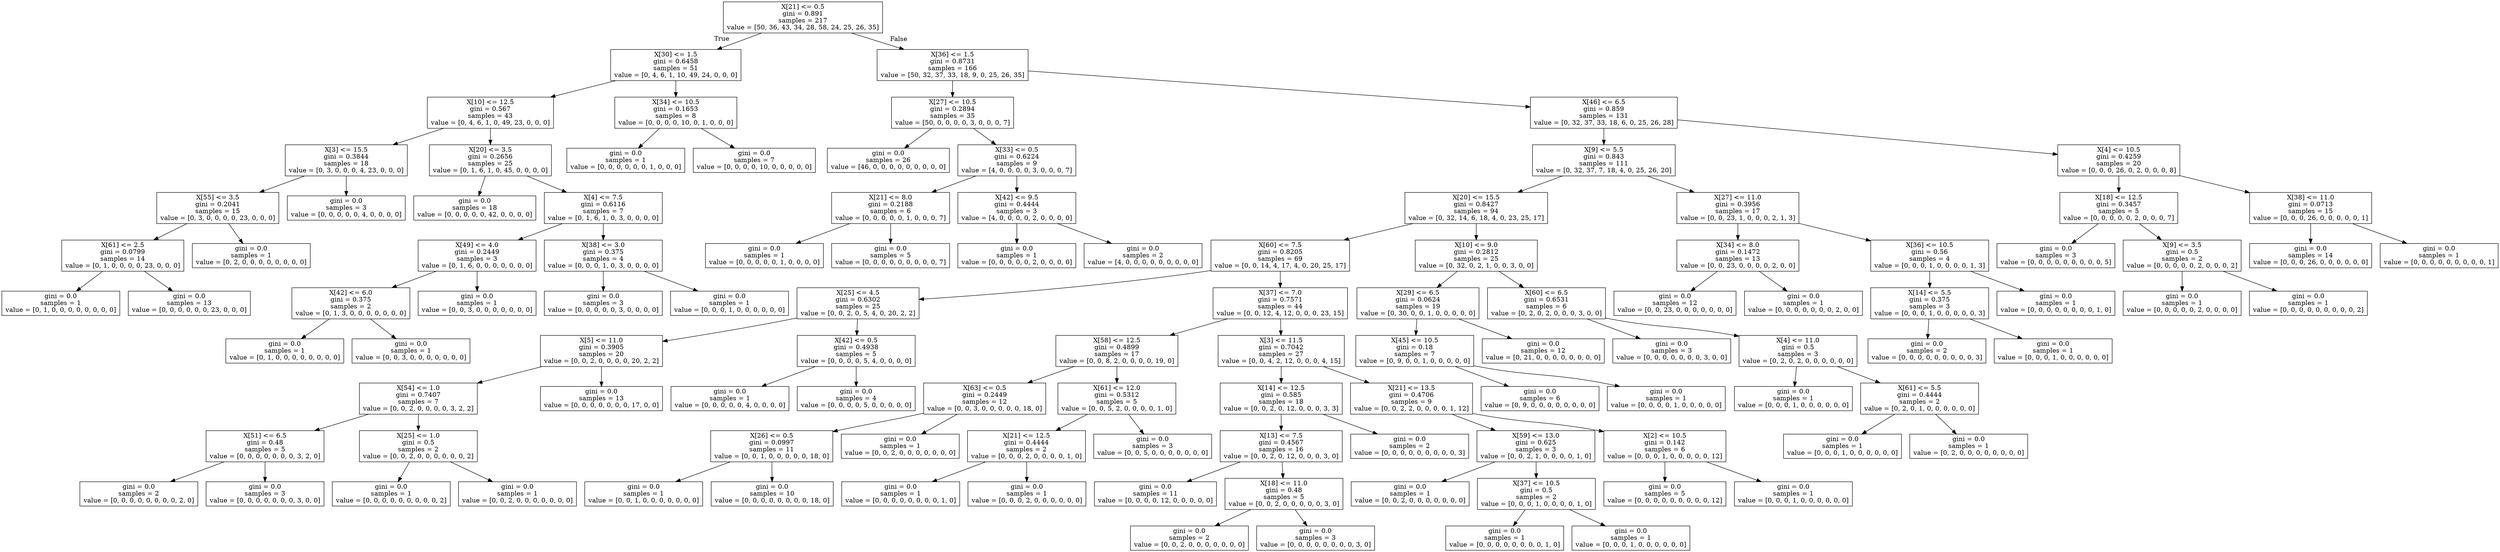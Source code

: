 digraph Tree {
node [shape=box] ;
0 [label="X[21] <= 0.5\ngini = 0.891\nsamples = 217\nvalue = [50, 36, 43, 34, 28, 58, 24, 25, 26, 35]"] ;
1 [label="X[30] <= 1.5\ngini = 0.6458\nsamples = 51\nvalue = [0, 4, 6, 1, 10, 49, 24, 0, 0, 0]"] ;
0 -> 1 [labeldistance=2.5, labelangle=45, headlabel="True"] ;
2 [label="X[10] <= 12.5\ngini = 0.567\nsamples = 43\nvalue = [0, 4, 6, 1, 0, 49, 23, 0, 0, 0]"] ;
1 -> 2 ;
3 [label="X[3] <= 15.5\ngini = 0.3844\nsamples = 18\nvalue = [0, 3, 0, 0, 0, 4, 23, 0, 0, 0]"] ;
2 -> 3 ;
4 [label="X[55] <= 3.5\ngini = 0.2041\nsamples = 15\nvalue = [0, 3, 0, 0, 0, 0, 23, 0, 0, 0]"] ;
3 -> 4 ;
5 [label="X[61] <= 2.5\ngini = 0.0799\nsamples = 14\nvalue = [0, 1, 0, 0, 0, 0, 23, 0, 0, 0]"] ;
4 -> 5 ;
6 [label="gini = 0.0\nsamples = 1\nvalue = [0, 1, 0, 0, 0, 0, 0, 0, 0, 0]"] ;
5 -> 6 ;
7 [label="gini = 0.0\nsamples = 13\nvalue = [0, 0, 0, 0, 0, 0, 23, 0, 0, 0]"] ;
5 -> 7 ;
8 [label="gini = 0.0\nsamples = 1\nvalue = [0, 2, 0, 0, 0, 0, 0, 0, 0, 0]"] ;
4 -> 8 ;
9 [label="gini = 0.0\nsamples = 3\nvalue = [0, 0, 0, 0, 0, 4, 0, 0, 0, 0]"] ;
3 -> 9 ;
10 [label="X[20] <= 3.5\ngini = 0.2656\nsamples = 25\nvalue = [0, 1, 6, 1, 0, 45, 0, 0, 0, 0]"] ;
2 -> 10 ;
11 [label="gini = 0.0\nsamples = 18\nvalue = [0, 0, 0, 0, 0, 42, 0, 0, 0, 0]"] ;
10 -> 11 ;
12 [label="X[4] <= 7.5\ngini = 0.6116\nsamples = 7\nvalue = [0, 1, 6, 1, 0, 3, 0, 0, 0, 0]"] ;
10 -> 12 ;
13 [label="X[49] <= 4.0\ngini = 0.2449\nsamples = 3\nvalue = [0, 1, 6, 0, 0, 0, 0, 0, 0, 0]"] ;
12 -> 13 ;
14 [label="X[42] <= 6.0\ngini = 0.375\nsamples = 2\nvalue = [0, 1, 3, 0, 0, 0, 0, 0, 0, 0]"] ;
13 -> 14 ;
15 [label="gini = 0.0\nsamples = 1\nvalue = [0, 1, 0, 0, 0, 0, 0, 0, 0, 0]"] ;
14 -> 15 ;
16 [label="gini = 0.0\nsamples = 1\nvalue = [0, 0, 3, 0, 0, 0, 0, 0, 0, 0]"] ;
14 -> 16 ;
17 [label="gini = 0.0\nsamples = 1\nvalue = [0, 0, 3, 0, 0, 0, 0, 0, 0, 0]"] ;
13 -> 17 ;
18 [label="X[38] <= 3.0\ngini = 0.375\nsamples = 4\nvalue = [0, 0, 0, 1, 0, 3, 0, 0, 0, 0]"] ;
12 -> 18 ;
19 [label="gini = 0.0\nsamples = 3\nvalue = [0, 0, 0, 0, 0, 3, 0, 0, 0, 0]"] ;
18 -> 19 ;
20 [label="gini = 0.0\nsamples = 1\nvalue = [0, 0, 0, 1, 0, 0, 0, 0, 0, 0]"] ;
18 -> 20 ;
21 [label="X[34] <= 10.5\ngini = 0.1653\nsamples = 8\nvalue = [0, 0, 0, 0, 10, 0, 1, 0, 0, 0]"] ;
1 -> 21 ;
22 [label="gini = 0.0\nsamples = 1\nvalue = [0, 0, 0, 0, 0, 0, 1, 0, 0, 0]"] ;
21 -> 22 ;
23 [label="gini = 0.0\nsamples = 7\nvalue = [0, 0, 0, 0, 10, 0, 0, 0, 0, 0]"] ;
21 -> 23 ;
24 [label="X[36] <= 1.5\ngini = 0.8731\nsamples = 166\nvalue = [50, 32, 37, 33, 18, 9, 0, 25, 26, 35]"] ;
0 -> 24 [labeldistance=2.5, labelangle=-45, headlabel="False"] ;
25 [label="X[27] <= 10.5\ngini = 0.2894\nsamples = 35\nvalue = [50, 0, 0, 0, 0, 3, 0, 0, 0, 7]"] ;
24 -> 25 ;
26 [label="gini = 0.0\nsamples = 26\nvalue = [46, 0, 0, 0, 0, 0, 0, 0, 0, 0]"] ;
25 -> 26 ;
27 [label="X[33] <= 0.5\ngini = 0.6224\nsamples = 9\nvalue = [4, 0, 0, 0, 0, 3, 0, 0, 0, 7]"] ;
25 -> 27 ;
28 [label="X[21] <= 8.0\ngini = 0.2188\nsamples = 6\nvalue = [0, 0, 0, 0, 0, 1, 0, 0, 0, 7]"] ;
27 -> 28 ;
29 [label="gini = 0.0\nsamples = 1\nvalue = [0, 0, 0, 0, 0, 1, 0, 0, 0, 0]"] ;
28 -> 29 ;
30 [label="gini = 0.0\nsamples = 5\nvalue = [0, 0, 0, 0, 0, 0, 0, 0, 0, 7]"] ;
28 -> 30 ;
31 [label="X[42] <= 9.5\ngini = 0.4444\nsamples = 3\nvalue = [4, 0, 0, 0, 0, 2, 0, 0, 0, 0]"] ;
27 -> 31 ;
32 [label="gini = 0.0\nsamples = 1\nvalue = [0, 0, 0, 0, 0, 2, 0, 0, 0, 0]"] ;
31 -> 32 ;
33 [label="gini = 0.0\nsamples = 2\nvalue = [4, 0, 0, 0, 0, 0, 0, 0, 0, 0]"] ;
31 -> 33 ;
34 [label="X[46] <= 6.5\ngini = 0.859\nsamples = 131\nvalue = [0, 32, 37, 33, 18, 6, 0, 25, 26, 28]"] ;
24 -> 34 ;
35 [label="X[9] <= 5.5\ngini = 0.843\nsamples = 111\nvalue = [0, 32, 37, 7, 18, 4, 0, 25, 26, 20]"] ;
34 -> 35 ;
36 [label="X[20] <= 15.5\ngini = 0.8427\nsamples = 94\nvalue = [0, 32, 14, 6, 18, 4, 0, 23, 25, 17]"] ;
35 -> 36 ;
37 [label="X[60] <= 7.5\ngini = 0.8205\nsamples = 69\nvalue = [0, 0, 14, 4, 17, 4, 0, 20, 25, 17]"] ;
36 -> 37 ;
38 [label="X[25] <= 4.5\ngini = 0.6302\nsamples = 25\nvalue = [0, 0, 2, 0, 5, 4, 0, 20, 2, 2]"] ;
37 -> 38 ;
39 [label="X[5] <= 11.0\ngini = 0.3905\nsamples = 20\nvalue = [0, 0, 2, 0, 0, 0, 0, 20, 2, 2]"] ;
38 -> 39 ;
40 [label="X[54] <= 1.0\ngini = 0.7407\nsamples = 7\nvalue = [0, 0, 2, 0, 0, 0, 0, 3, 2, 2]"] ;
39 -> 40 ;
41 [label="X[51] <= 6.5\ngini = 0.48\nsamples = 5\nvalue = [0, 0, 0, 0, 0, 0, 0, 3, 2, 0]"] ;
40 -> 41 ;
42 [label="gini = 0.0\nsamples = 2\nvalue = [0, 0, 0, 0, 0, 0, 0, 0, 2, 0]"] ;
41 -> 42 ;
43 [label="gini = 0.0\nsamples = 3\nvalue = [0, 0, 0, 0, 0, 0, 0, 3, 0, 0]"] ;
41 -> 43 ;
44 [label="X[25] <= 1.0\ngini = 0.5\nsamples = 2\nvalue = [0, 0, 2, 0, 0, 0, 0, 0, 0, 2]"] ;
40 -> 44 ;
45 [label="gini = 0.0\nsamples = 1\nvalue = [0, 0, 0, 0, 0, 0, 0, 0, 0, 2]"] ;
44 -> 45 ;
46 [label="gini = 0.0\nsamples = 1\nvalue = [0, 0, 2, 0, 0, 0, 0, 0, 0, 0]"] ;
44 -> 46 ;
47 [label="gini = 0.0\nsamples = 13\nvalue = [0, 0, 0, 0, 0, 0, 0, 17, 0, 0]"] ;
39 -> 47 ;
48 [label="X[42] <= 0.5\ngini = 0.4938\nsamples = 5\nvalue = [0, 0, 0, 0, 5, 4, 0, 0, 0, 0]"] ;
38 -> 48 ;
49 [label="gini = 0.0\nsamples = 1\nvalue = [0, 0, 0, 0, 0, 4, 0, 0, 0, 0]"] ;
48 -> 49 ;
50 [label="gini = 0.0\nsamples = 4\nvalue = [0, 0, 0, 0, 5, 0, 0, 0, 0, 0]"] ;
48 -> 50 ;
51 [label="X[37] <= 7.0\ngini = 0.7571\nsamples = 44\nvalue = [0, 0, 12, 4, 12, 0, 0, 0, 23, 15]"] ;
37 -> 51 ;
52 [label="X[58] <= 12.5\ngini = 0.4899\nsamples = 17\nvalue = [0, 0, 8, 2, 0, 0, 0, 0, 19, 0]"] ;
51 -> 52 ;
53 [label="X[63] <= 0.5\ngini = 0.2449\nsamples = 12\nvalue = [0, 0, 3, 0, 0, 0, 0, 0, 18, 0]"] ;
52 -> 53 ;
54 [label="X[26] <= 0.5\ngini = 0.0997\nsamples = 11\nvalue = [0, 0, 1, 0, 0, 0, 0, 0, 18, 0]"] ;
53 -> 54 ;
55 [label="gini = 0.0\nsamples = 1\nvalue = [0, 0, 1, 0, 0, 0, 0, 0, 0, 0]"] ;
54 -> 55 ;
56 [label="gini = 0.0\nsamples = 10\nvalue = [0, 0, 0, 0, 0, 0, 0, 0, 18, 0]"] ;
54 -> 56 ;
57 [label="gini = 0.0\nsamples = 1\nvalue = [0, 0, 2, 0, 0, 0, 0, 0, 0, 0]"] ;
53 -> 57 ;
58 [label="X[61] <= 12.0\ngini = 0.5312\nsamples = 5\nvalue = [0, 0, 5, 2, 0, 0, 0, 0, 1, 0]"] ;
52 -> 58 ;
59 [label="X[21] <= 12.5\ngini = 0.4444\nsamples = 2\nvalue = [0, 0, 0, 2, 0, 0, 0, 0, 1, 0]"] ;
58 -> 59 ;
60 [label="gini = 0.0\nsamples = 1\nvalue = [0, 0, 0, 0, 0, 0, 0, 0, 1, 0]"] ;
59 -> 60 ;
61 [label="gini = 0.0\nsamples = 1\nvalue = [0, 0, 0, 2, 0, 0, 0, 0, 0, 0]"] ;
59 -> 61 ;
62 [label="gini = 0.0\nsamples = 3\nvalue = [0, 0, 5, 0, 0, 0, 0, 0, 0, 0]"] ;
58 -> 62 ;
63 [label="X[3] <= 11.5\ngini = 0.7042\nsamples = 27\nvalue = [0, 0, 4, 2, 12, 0, 0, 0, 4, 15]"] ;
51 -> 63 ;
64 [label="X[14] <= 12.5\ngini = 0.585\nsamples = 18\nvalue = [0, 0, 2, 0, 12, 0, 0, 0, 3, 3]"] ;
63 -> 64 ;
65 [label="X[13] <= 7.5\ngini = 0.4567\nsamples = 16\nvalue = [0, 0, 2, 0, 12, 0, 0, 0, 3, 0]"] ;
64 -> 65 ;
66 [label="gini = 0.0\nsamples = 11\nvalue = [0, 0, 0, 0, 12, 0, 0, 0, 0, 0]"] ;
65 -> 66 ;
67 [label="X[18] <= 11.0\ngini = 0.48\nsamples = 5\nvalue = [0, 0, 2, 0, 0, 0, 0, 0, 3, 0]"] ;
65 -> 67 ;
68 [label="gini = 0.0\nsamples = 2\nvalue = [0, 0, 2, 0, 0, 0, 0, 0, 0, 0]"] ;
67 -> 68 ;
69 [label="gini = 0.0\nsamples = 3\nvalue = [0, 0, 0, 0, 0, 0, 0, 0, 3, 0]"] ;
67 -> 69 ;
70 [label="gini = 0.0\nsamples = 2\nvalue = [0, 0, 0, 0, 0, 0, 0, 0, 0, 3]"] ;
64 -> 70 ;
71 [label="X[21] <= 13.5\ngini = 0.4706\nsamples = 9\nvalue = [0, 0, 2, 2, 0, 0, 0, 0, 1, 12]"] ;
63 -> 71 ;
72 [label="X[59] <= 13.0\ngini = 0.625\nsamples = 3\nvalue = [0, 0, 2, 1, 0, 0, 0, 0, 1, 0]"] ;
71 -> 72 ;
73 [label="gini = 0.0\nsamples = 1\nvalue = [0, 0, 2, 0, 0, 0, 0, 0, 0, 0]"] ;
72 -> 73 ;
74 [label="X[37] <= 10.5\ngini = 0.5\nsamples = 2\nvalue = [0, 0, 0, 1, 0, 0, 0, 0, 1, 0]"] ;
72 -> 74 ;
75 [label="gini = 0.0\nsamples = 1\nvalue = [0, 0, 0, 0, 0, 0, 0, 0, 1, 0]"] ;
74 -> 75 ;
76 [label="gini = 0.0\nsamples = 1\nvalue = [0, 0, 0, 1, 0, 0, 0, 0, 0, 0]"] ;
74 -> 76 ;
77 [label="X[2] <= 10.5\ngini = 0.142\nsamples = 6\nvalue = [0, 0, 0, 1, 0, 0, 0, 0, 0, 12]"] ;
71 -> 77 ;
78 [label="gini = 0.0\nsamples = 5\nvalue = [0, 0, 0, 0, 0, 0, 0, 0, 0, 12]"] ;
77 -> 78 ;
79 [label="gini = 0.0\nsamples = 1\nvalue = [0, 0, 0, 1, 0, 0, 0, 0, 0, 0]"] ;
77 -> 79 ;
80 [label="X[10] <= 9.0\ngini = 0.2812\nsamples = 25\nvalue = [0, 32, 0, 2, 1, 0, 0, 3, 0, 0]"] ;
36 -> 80 ;
81 [label="X[29] <= 6.5\ngini = 0.0624\nsamples = 19\nvalue = [0, 30, 0, 0, 1, 0, 0, 0, 0, 0]"] ;
80 -> 81 ;
82 [label="X[45] <= 10.5\ngini = 0.18\nsamples = 7\nvalue = [0, 9, 0, 0, 1, 0, 0, 0, 0, 0]"] ;
81 -> 82 ;
83 [label="gini = 0.0\nsamples = 6\nvalue = [0, 9, 0, 0, 0, 0, 0, 0, 0, 0]"] ;
82 -> 83 ;
84 [label="gini = 0.0\nsamples = 1\nvalue = [0, 0, 0, 0, 1, 0, 0, 0, 0, 0]"] ;
82 -> 84 ;
85 [label="gini = 0.0\nsamples = 12\nvalue = [0, 21, 0, 0, 0, 0, 0, 0, 0, 0]"] ;
81 -> 85 ;
86 [label="X[60] <= 6.5\ngini = 0.6531\nsamples = 6\nvalue = [0, 2, 0, 2, 0, 0, 0, 3, 0, 0]"] ;
80 -> 86 ;
87 [label="gini = 0.0\nsamples = 3\nvalue = [0, 0, 0, 0, 0, 0, 0, 3, 0, 0]"] ;
86 -> 87 ;
88 [label="X[4] <= 11.0\ngini = 0.5\nsamples = 3\nvalue = [0, 2, 0, 2, 0, 0, 0, 0, 0, 0]"] ;
86 -> 88 ;
89 [label="gini = 0.0\nsamples = 1\nvalue = [0, 0, 0, 1, 0, 0, 0, 0, 0, 0]"] ;
88 -> 89 ;
90 [label="X[61] <= 5.5\ngini = 0.4444\nsamples = 2\nvalue = [0, 2, 0, 1, 0, 0, 0, 0, 0, 0]"] ;
88 -> 90 ;
91 [label="gini = 0.0\nsamples = 1\nvalue = [0, 0, 0, 1, 0, 0, 0, 0, 0, 0]"] ;
90 -> 91 ;
92 [label="gini = 0.0\nsamples = 1\nvalue = [0, 2, 0, 0, 0, 0, 0, 0, 0, 0]"] ;
90 -> 92 ;
93 [label="X[27] <= 11.0\ngini = 0.3956\nsamples = 17\nvalue = [0, 0, 23, 1, 0, 0, 0, 2, 1, 3]"] ;
35 -> 93 ;
94 [label="X[34] <= 8.0\ngini = 0.1472\nsamples = 13\nvalue = [0, 0, 23, 0, 0, 0, 0, 2, 0, 0]"] ;
93 -> 94 ;
95 [label="gini = 0.0\nsamples = 12\nvalue = [0, 0, 23, 0, 0, 0, 0, 0, 0, 0]"] ;
94 -> 95 ;
96 [label="gini = 0.0\nsamples = 1\nvalue = [0, 0, 0, 0, 0, 0, 0, 2, 0, 0]"] ;
94 -> 96 ;
97 [label="X[36] <= 10.5\ngini = 0.56\nsamples = 4\nvalue = [0, 0, 0, 1, 0, 0, 0, 0, 1, 3]"] ;
93 -> 97 ;
98 [label="X[14] <= 5.5\ngini = 0.375\nsamples = 3\nvalue = [0, 0, 0, 1, 0, 0, 0, 0, 0, 3]"] ;
97 -> 98 ;
99 [label="gini = 0.0\nsamples = 2\nvalue = [0, 0, 0, 0, 0, 0, 0, 0, 0, 3]"] ;
98 -> 99 ;
100 [label="gini = 0.0\nsamples = 1\nvalue = [0, 0, 0, 1, 0, 0, 0, 0, 0, 0]"] ;
98 -> 100 ;
101 [label="gini = 0.0\nsamples = 1\nvalue = [0, 0, 0, 0, 0, 0, 0, 0, 1, 0]"] ;
97 -> 101 ;
102 [label="X[4] <= 10.5\ngini = 0.4259\nsamples = 20\nvalue = [0, 0, 0, 26, 0, 2, 0, 0, 0, 8]"] ;
34 -> 102 ;
103 [label="X[18] <= 12.5\ngini = 0.3457\nsamples = 5\nvalue = [0, 0, 0, 0, 0, 2, 0, 0, 0, 7]"] ;
102 -> 103 ;
104 [label="gini = 0.0\nsamples = 3\nvalue = [0, 0, 0, 0, 0, 0, 0, 0, 0, 5]"] ;
103 -> 104 ;
105 [label="X[9] <= 3.5\ngini = 0.5\nsamples = 2\nvalue = [0, 0, 0, 0, 0, 2, 0, 0, 0, 2]"] ;
103 -> 105 ;
106 [label="gini = 0.0\nsamples = 1\nvalue = [0, 0, 0, 0, 0, 2, 0, 0, 0, 0]"] ;
105 -> 106 ;
107 [label="gini = 0.0\nsamples = 1\nvalue = [0, 0, 0, 0, 0, 0, 0, 0, 0, 2]"] ;
105 -> 107 ;
108 [label="X[38] <= 11.0\ngini = 0.0713\nsamples = 15\nvalue = [0, 0, 0, 26, 0, 0, 0, 0, 0, 1]"] ;
102 -> 108 ;
109 [label="gini = 0.0\nsamples = 14\nvalue = [0, 0, 0, 26, 0, 0, 0, 0, 0, 0]"] ;
108 -> 109 ;
110 [label="gini = 0.0\nsamples = 1\nvalue = [0, 0, 0, 0, 0, 0, 0, 0, 0, 1]"] ;
108 -> 110 ;
}